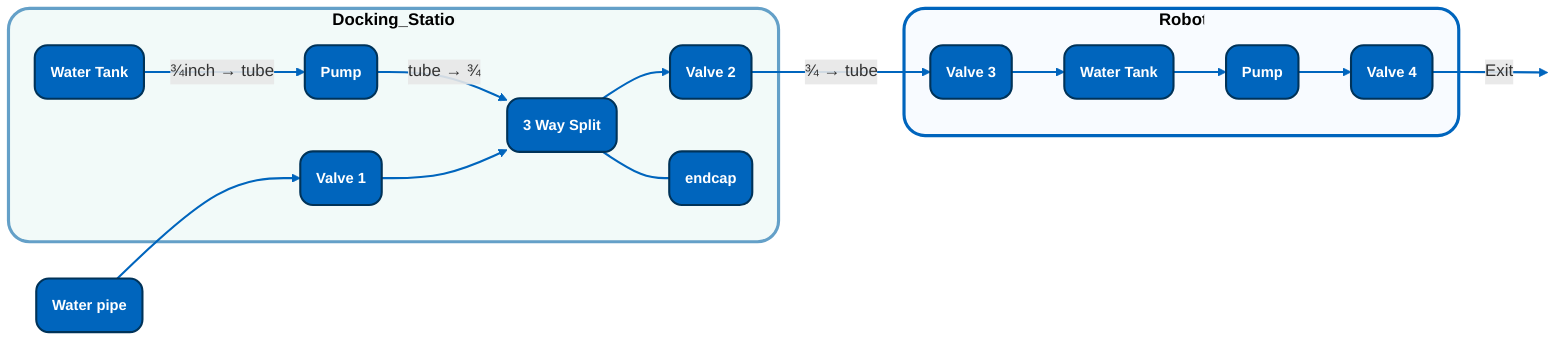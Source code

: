 %%```mermaid
graph LR
    %% === Styles ===
    %% TUM Farben und modernes Design für alle Diagramme
    %% --- BASIS-STYLES ---
    classDef tumBlue fill:#0065BD,stroke:#003359,stroke-width:2px,color:#ffffff,rx:12,ry:12,font-size:14px,font-weight:bold;
    classDef tumLightBlue fill:#64A0C8,stroke:#003359,stroke-width:2px,color:#ffffff,rx:12,ry:12,font-size:14px,font-weight:bold;
    classDef tumOrange fill:#E87722,stroke:#B85A1A,stroke-width:2px,color:#ffffff,rx:12,ry:12,font-size:14px,font-weight:bold;
    classDef tumGreen fill:#A2AD00,stroke:#7A8500,stroke-width:2px,color:#ffffff,rx:12,ry:12,font-size:14px,font-weight:bold;

    %% --- SUBGRAPH-STYLES ---
    %% 4. Namen für Subgraph Styles hinzugefügt

    style Robot fill:#F8FBFF,stroke:#0065BD,stroke-width:3px,rx:20,ry:20,color:#000000,font-size:16px,font-weight:bold;

    style Docking_Station fill:#F2FAF9,stroke:#64A0C8,stroke-width:3px,rx:20,ry:20,color:#000000,font-size:16px,font-weight:bold;

    %% Alle Verbindungen einheitlich stylen
    linkStyle default stroke:#0065BD,stroke-width:2px;

    %% Diagramm Definition
    subgraph Docking_Station
        WT1(Water Tank) -- ¾inch → tube --> P1(Pump)
        P1 -- tube → ¾ --> TWS("3 Way Split")
        
        %% Pfade des Splitters
         
        TWS --> V(Valve 2)
        TWS --- EC(endcap)
        V2(Valve)-->TWS

    end
    WP(Water pipe)--> V2(Valve 1)

    subgraph Robot
        V3(Valve 3) --> WT2
        WT2(Water Tank) --> P2(Pump)
        P2 --> V4(Valve 4)
    end
        
    V -- "¾ → tube" --> V3

    %% Illustriert den Exit aus dem externen System

    OUT([ ])
        style OUT fill:none, stroke:none
        V4 -- Exit --> OUT
    

    %% Zuweisung der Style-Klassen
    class WT1,P1,C1,C2,TWS,WP,EC,V,C3,WT2,P2,V2,V3,V4 tumBlue;
 %%```